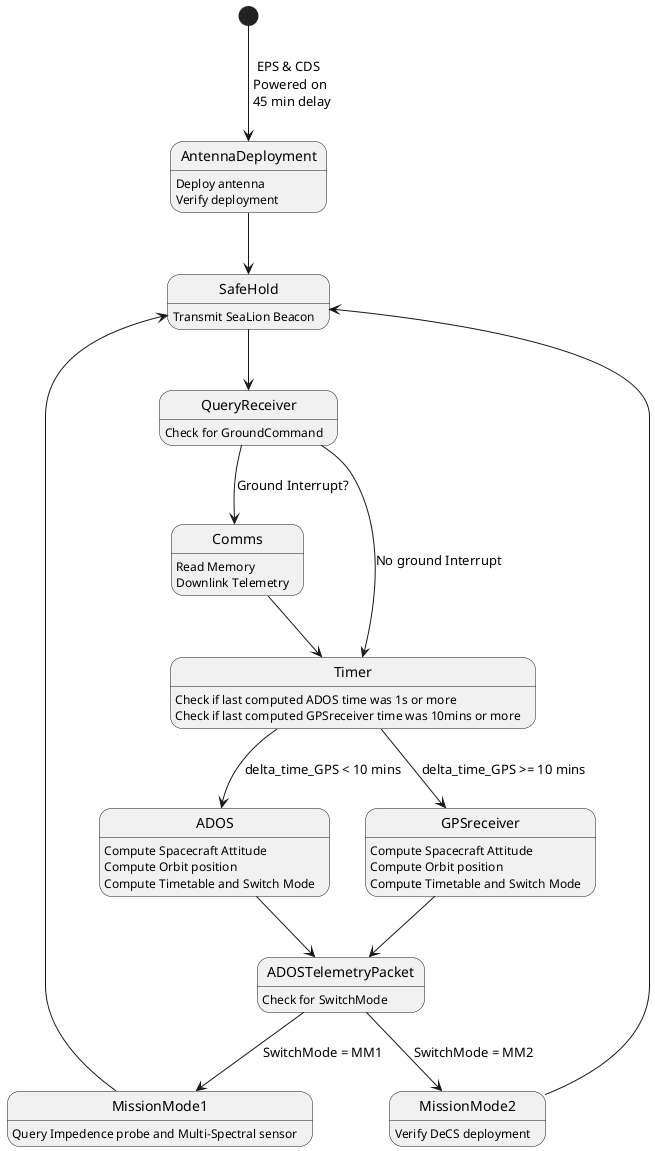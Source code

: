@startuml

state AntennaDeployment
      AntennaDeployment : Deploy antenna
      AntennaDeployment : Verify deployment
state SafeHold
      SafeHold : Transmit SeaLion Beacon 
state QueryReceiver
      QueryReceiver : Check for GroundCommand
state Comms
      Comms : Read Memory
      Comms : Downlink Telemetry 
state Timer
      Timer : Check if last computed ADOS time was 1s or more
      Timer : Check if last computed GPSreceiver time was 10mins or more
state MissionMode1
      MissionMode1 : Query Impedence probe and Multi-Spectral sensor
state MissionMode2
      MissionMode2 : Verify DeCS deployment
state ADOSTelemetryPacket
      ADOSTelemetryPacket : Check for SwitchMode
state ADOS 
      ADOS : Compute Spacecraft Attitude
      ADOS : Compute Orbit position
      ADOS : Compute Timetable and Switch Mode
state GPSreceiver 
      GPSreceiver : Compute Spacecraft Attitude
      GPSreceiver : Compute Orbit position
      GPSreceiver : Compute Timetable and Switch Mode

[*] --> AntennaDeployment : EPS & CDS \n Powered on \n 45 min delay
AntennaDeployment --> SafeHold
SafeHold --> QueryReceiver
QueryReceiver --> Comms : Ground Interrupt?
QueryReceiver --> Timer : No ground Interrupt
Comms --> Timer
MissionMode1 --> SafeHold
MissionMode2 --> SafeHold
ADOSTelemetryPacket --> MissionMode1 : SwitchMode = MM1
ADOSTelemetryPacket --> MissionMode2 : SwitchMode = MM2
ADOS --> ADOSTelemetryPacket
Timer  --> ADOS : delta_time_GPS < 10 mins
Timer --> GPSreceiver : delta_time_GPS >= 10 mins
GPSreceiver --> ADOSTelemetryPacket
@enduml